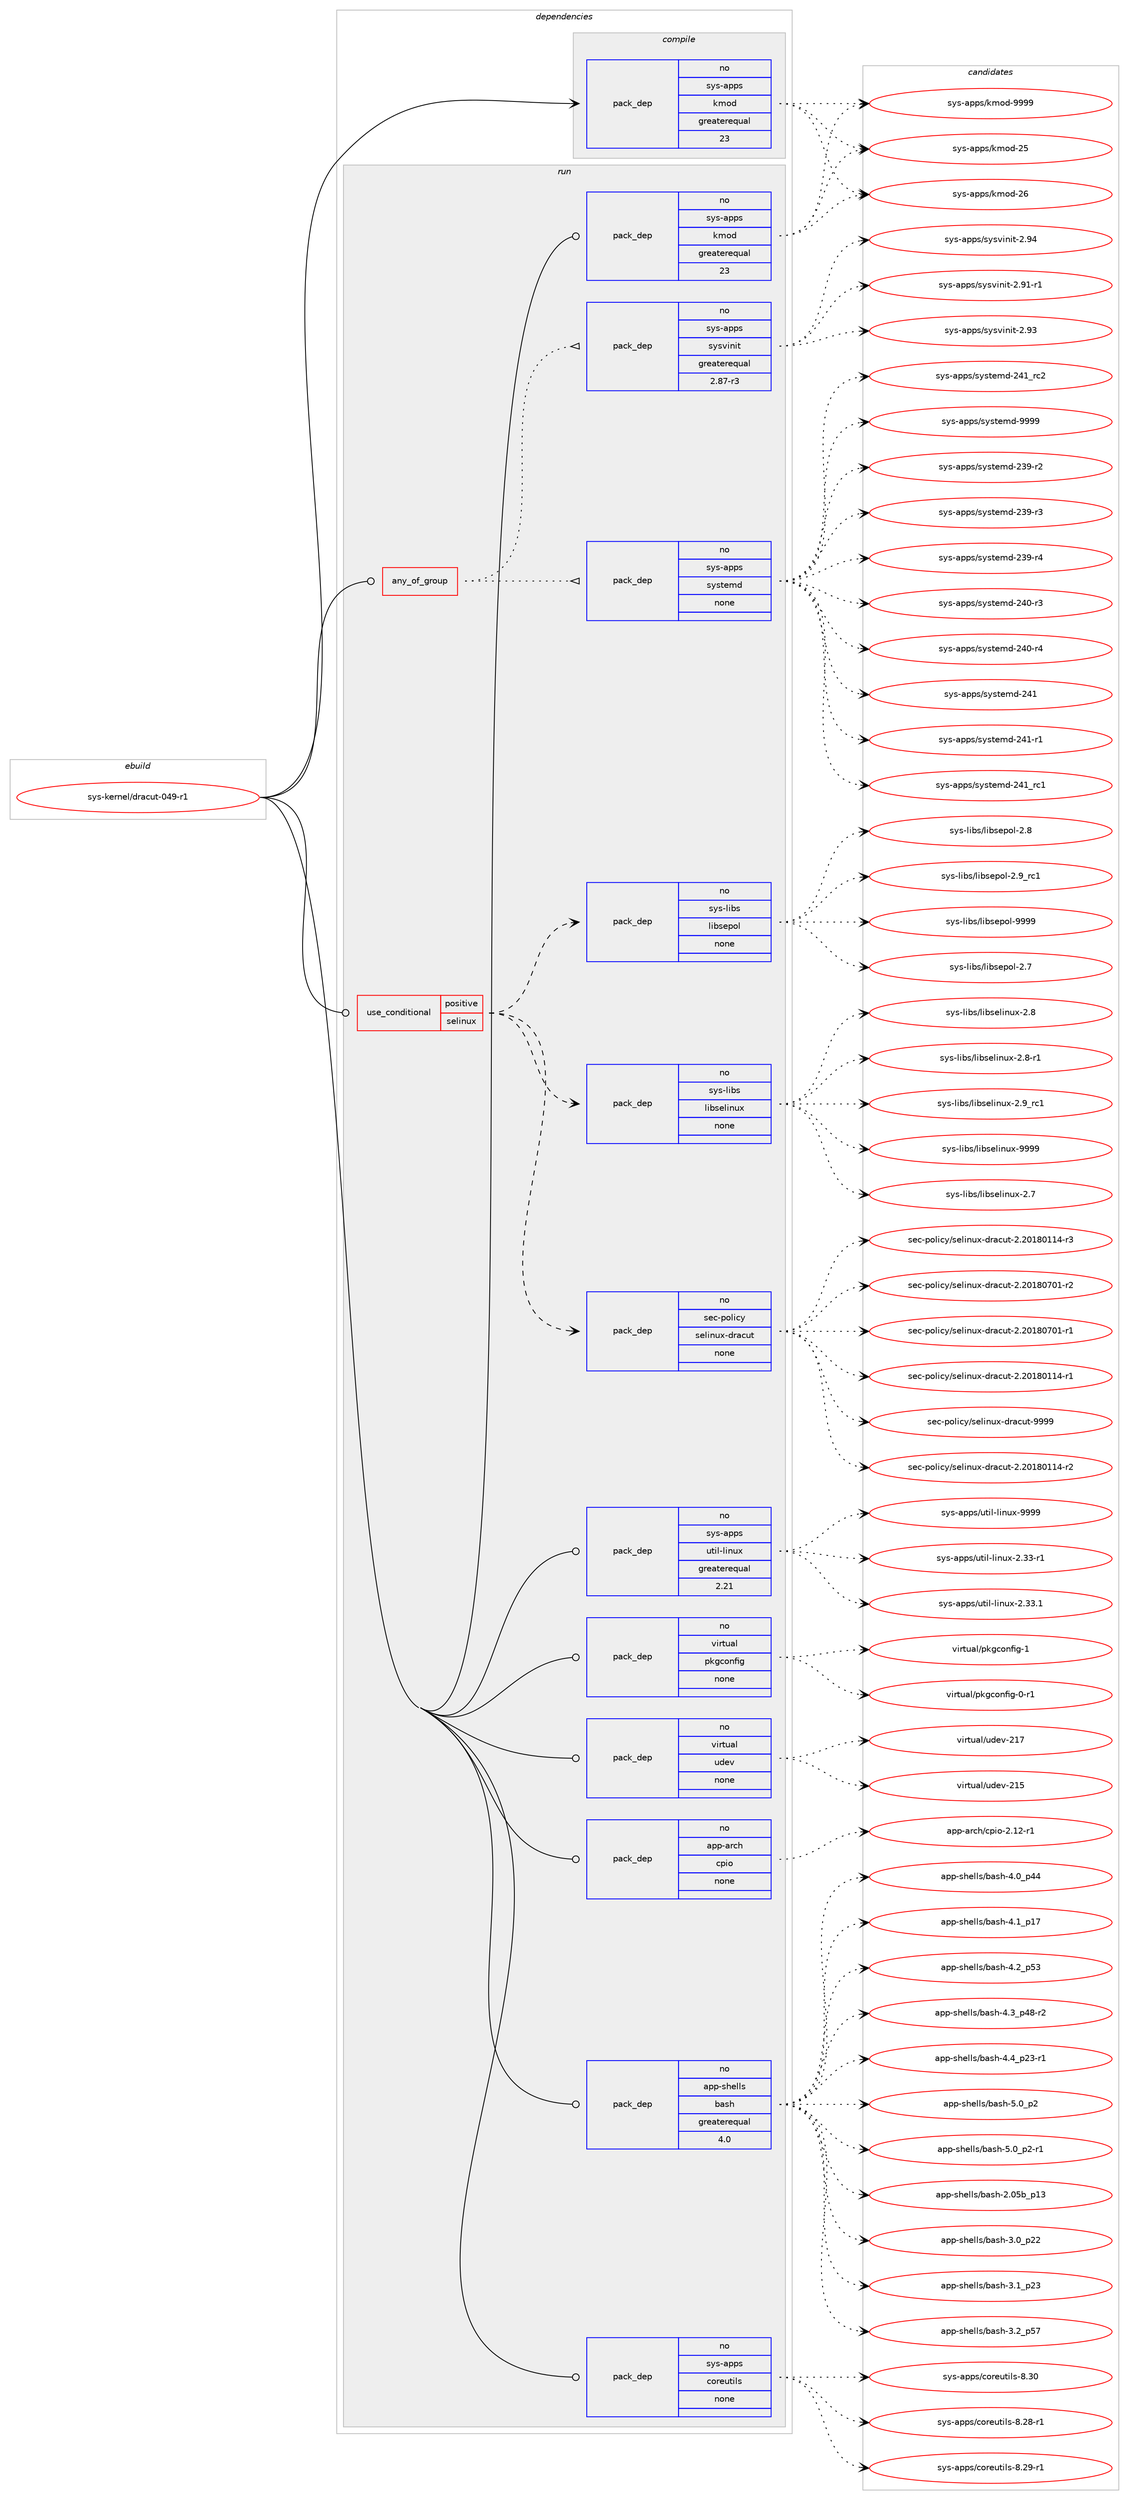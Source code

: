 digraph prolog {

# *************
# Graph options
# *************

newrank=true;
concentrate=true;
compound=true;
graph [rankdir=LR,fontname=Helvetica,fontsize=10,ranksep=1.5];#, ranksep=2.5, nodesep=0.2];
edge  [arrowhead=vee];
node  [fontname=Helvetica,fontsize=10];

# **********
# The ebuild
# **********

subgraph cluster_leftcol {
color=gray;
rank=same;
label=<<i>ebuild</i>>;
id [label="sys-kernel/dracut-049-r1", color=red, width=4, href="../sys-kernel/dracut-049-r1.svg"];
}

# ****************
# The dependencies
# ****************

subgraph cluster_midcol {
color=gray;
label=<<i>dependencies</i>>;
subgraph cluster_compile {
fillcolor="#eeeeee";
style=filled;
label=<<i>compile</i>>;
subgraph pack1245056 {
dependency1734717 [label=<<TABLE BORDER="0" CELLBORDER="1" CELLSPACING="0" CELLPADDING="4" WIDTH="220"><TR><TD ROWSPAN="6" CELLPADDING="30">pack_dep</TD></TR><TR><TD WIDTH="110">no</TD></TR><TR><TD>sys-apps</TD></TR><TR><TD>kmod</TD></TR><TR><TD>greaterequal</TD></TR><TR><TD>23</TD></TR></TABLE>>, shape=none, color=blue];
}
id:e -> dependency1734717:w [weight=20,style="solid",arrowhead="vee"];
}
subgraph cluster_compileandrun {
fillcolor="#eeeeee";
style=filled;
label=<<i>compile and run</i>>;
}
subgraph cluster_run {
fillcolor="#eeeeee";
style=filled;
label=<<i>run</i>>;
subgraph any27589 {
dependency1734718 [label=<<TABLE BORDER="0" CELLBORDER="1" CELLSPACING="0" CELLPADDING="4"><TR><TD CELLPADDING="10">any_of_group</TD></TR></TABLE>>, shape=none, color=red];subgraph pack1245057 {
dependency1734719 [label=<<TABLE BORDER="0" CELLBORDER="1" CELLSPACING="0" CELLPADDING="4" WIDTH="220"><TR><TD ROWSPAN="6" CELLPADDING="30">pack_dep</TD></TR><TR><TD WIDTH="110">no</TD></TR><TR><TD>sys-apps</TD></TR><TR><TD>sysvinit</TD></TR><TR><TD>greaterequal</TD></TR><TR><TD>2.87-r3</TD></TR></TABLE>>, shape=none, color=blue];
}
dependency1734718:e -> dependency1734719:w [weight=20,style="dotted",arrowhead="oinv"];
subgraph pack1245058 {
dependency1734720 [label=<<TABLE BORDER="0" CELLBORDER="1" CELLSPACING="0" CELLPADDING="4" WIDTH="220"><TR><TD ROWSPAN="6" CELLPADDING="30">pack_dep</TD></TR><TR><TD WIDTH="110">no</TD></TR><TR><TD>sys-apps</TD></TR><TR><TD>systemd</TD></TR><TR><TD>none</TD></TR><TR><TD></TD></TR></TABLE>>, shape=none, color=blue];
}
dependency1734718:e -> dependency1734720:w [weight=20,style="dotted",arrowhead="oinv"];
}
id:e -> dependency1734718:w [weight=20,style="solid",arrowhead="odot"];
subgraph cond461154 {
dependency1734721 [label=<<TABLE BORDER="0" CELLBORDER="1" CELLSPACING="0" CELLPADDING="4"><TR><TD ROWSPAN="3" CELLPADDING="10">use_conditional</TD></TR><TR><TD>positive</TD></TR><TR><TD>selinux</TD></TR></TABLE>>, shape=none, color=red];
subgraph pack1245059 {
dependency1734722 [label=<<TABLE BORDER="0" CELLBORDER="1" CELLSPACING="0" CELLPADDING="4" WIDTH="220"><TR><TD ROWSPAN="6" CELLPADDING="30">pack_dep</TD></TR><TR><TD WIDTH="110">no</TD></TR><TR><TD>sec-policy</TD></TR><TR><TD>selinux-dracut</TD></TR><TR><TD>none</TD></TR><TR><TD></TD></TR></TABLE>>, shape=none, color=blue];
}
dependency1734721:e -> dependency1734722:w [weight=20,style="dashed",arrowhead="vee"];
subgraph pack1245060 {
dependency1734723 [label=<<TABLE BORDER="0" CELLBORDER="1" CELLSPACING="0" CELLPADDING="4" WIDTH="220"><TR><TD ROWSPAN="6" CELLPADDING="30">pack_dep</TD></TR><TR><TD WIDTH="110">no</TD></TR><TR><TD>sys-libs</TD></TR><TR><TD>libselinux</TD></TR><TR><TD>none</TD></TR><TR><TD></TD></TR></TABLE>>, shape=none, color=blue];
}
dependency1734721:e -> dependency1734723:w [weight=20,style="dashed",arrowhead="vee"];
subgraph pack1245061 {
dependency1734724 [label=<<TABLE BORDER="0" CELLBORDER="1" CELLSPACING="0" CELLPADDING="4" WIDTH="220"><TR><TD ROWSPAN="6" CELLPADDING="30">pack_dep</TD></TR><TR><TD WIDTH="110">no</TD></TR><TR><TD>sys-libs</TD></TR><TR><TD>libsepol</TD></TR><TR><TD>none</TD></TR><TR><TD></TD></TR></TABLE>>, shape=none, color=blue];
}
dependency1734721:e -> dependency1734724:w [weight=20,style="dashed",arrowhead="vee"];
}
id:e -> dependency1734721:w [weight=20,style="solid",arrowhead="odot"];
subgraph pack1245062 {
dependency1734725 [label=<<TABLE BORDER="0" CELLBORDER="1" CELLSPACING="0" CELLPADDING="4" WIDTH="220"><TR><TD ROWSPAN="6" CELLPADDING="30">pack_dep</TD></TR><TR><TD WIDTH="110">no</TD></TR><TR><TD>app-arch</TD></TR><TR><TD>cpio</TD></TR><TR><TD>none</TD></TR><TR><TD></TD></TR></TABLE>>, shape=none, color=blue];
}
id:e -> dependency1734725:w [weight=20,style="solid",arrowhead="odot"];
subgraph pack1245063 {
dependency1734726 [label=<<TABLE BORDER="0" CELLBORDER="1" CELLSPACING="0" CELLPADDING="4" WIDTH="220"><TR><TD ROWSPAN="6" CELLPADDING="30">pack_dep</TD></TR><TR><TD WIDTH="110">no</TD></TR><TR><TD>app-shells</TD></TR><TR><TD>bash</TD></TR><TR><TD>greaterequal</TD></TR><TR><TD>4.0</TD></TR></TABLE>>, shape=none, color=blue];
}
id:e -> dependency1734726:w [weight=20,style="solid",arrowhead="odot"];
subgraph pack1245064 {
dependency1734727 [label=<<TABLE BORDER="0" CELLBORDER="1" CELLSPACING="0" CELLPADDING="4" WIDTH="220"><TR><TD ROWSPAN="6" CELLPADDING="30">pack_dep</TD></TR><TR><TD WIDTH="110">no</TD></TR><TR><TD>sys-apps</TD></TR><TR><TD>coreutils</TD></TR><TR><TD>none</TD></TR><TR><TD></TD></TR></TABLE>>, shape=none, color=blue];
}
id:e -> dependency1734727:w [weight=20,style="solid",arrowhead="odot"];
subgraph pack1245065 {
dependency1734728 [label=<<TABLE BORDER="0" CELLBORDER="1" CELLSPACING="0" CELLPADDING="4" WIDTH="220"><TR><TD ROWSPAN="6" CELLPADDING="30">pack_dep</TD></TR><TR><TD WIDTH="110">no</TD></TR><TR><TD>sys-apps</TD></TR><TR><TD>kmod</TD></TR><TR><TD>greaterequal</TD></TR><TR><TD>23</TD></TR></TABLE>>, shape=none, color=blue];
}
id:e -> dependency1734728:w [weight=20,style="solid",arrowhead="odot"];
subgraph pack1245066 {
dependency1734729 [label=<<TABLE BORDER="0" CELLBORDER="1" CELLSPACING="0" CELLPADDING="4" WIDTH="220"><TR><TD ROWSPAN="6" CELLPADDING="30">pack_dep</TD></TR><TR><TD WIDTH="110">no</TD></TR><TR><TD>sys-apps</TD></TR><TR><TD>util-linux</TD></TR><TR><TD>greaterequal</TD></TR><TR><TD>2.21</TD></TR></TABLE>>, shape=none, color=blue];
}
id:e -> dependency1734729:w [weight=20,style="solid",arrowhead="odot"];
subgraph pack1245067 {
dependency1734730 [label=<<TABLE BORDER="0" CELLBORDER="1" CELLSPACING="0" CELLPADDING="4" WIDTH="220"><TR><TD ROWSPAN="6" CELLPADDING="30">pack_dep</TD></TR><TR><TD WIDTH="110">no</TD></TR><TR><TD>virtual</TD></TR><TR><TD>pkgconfig</TD></TR><TR><TD>none</TD></TR><TR><TD></TD></TR></TABLE>>, shape=none, color=blue];
}
id:e -> dependency1734730:w [weight=20,style="solid",arrowhead="odot"];
subgraph pack1245068 {
dependency1734731 [label=<<TABLE BORDER="0" CELLBORDER="1" CELLSPACING="0" CELLPADDING="4" WIDTH="220"><TR><TD ROWSPAN="6" CELLPADDING="30">pack_dep</TD></TR><TR><TD WIDTH="110">no</TD></TR><TR><TD>virtual</TD></TR><TR><TD>udev</TD></TR><TR><TD>none</TD></TR><TR><TD></TD></TR></TABLE>>, shape=none, color=blue];
}
id:e -> dependency1734731:w [weight=20,style="solid",arrowhead="odot"];
}
}

# **************
# The candidates
# **************

subgraph cluster_choices {
rank=same;
color=gray;
label=<<i>candidates</i>>;

subgraph choice1245056 {
color=black;
nodesep=1;
choice115121115459711211211547107109111100455053 [label="sys-apps/kmod-25", color=red, width=4,href="../sys-apps/kmod-25.svg"];
choice115121115459711211211547107109111100455054 [label="sys-apps/kmod-26", color=red, width=4,href="../sys-apps/kmod-26.svg"];
choice1151211154597112112115471071091111004557575757 [label="sys-apps/kmod-9999", color=red, width=4,href="../sys-apps/kmod-9999.svg"];
dependency1734717:e -> choice115121115459711211211547107109111100455053:w [style=dotted,weight="100"];
dependency1734717:e -> choice115121115459711211211547107109111100455054:w [style=dotted,weight="100"];
dependency1734717:e -> choice1151211154597112112115471071091111004557575757:w [style=dotted,weight="100"];
}
subgraph choice1245057 {
color=black;
nodesep=1;
choice11512111545971121121154711512111511810511010511645504657494511449 [label="sys-apps/sysvinit-2.91-r1", color=red, width=4,href="../sys-apps/sysvinit-2.91-r1.svg"];
choice1151211154597112112115471151211151181051101051164550465751 [label="sys-apps/sysvinit-2.93", color=red, width=4,href="../sys-apps/sysvinit-2.93.svg"];
choice1151211154597112112115471151211151181051101051164550465752 [label="sys-apps/sysvinit-2.94", color=red, width=4,href="../sys-apps/sysvinit-2.94.svg"];
dependency1734719:e -> choice11512111545971121121154711512111511810511010511645504657494511449:w [style=dotted,weight="100"];
dependency1734719:e -> choice1151211154597112112115471151211151181051101051164550465751:w [style=dotted,weight="100"];
dependency1734719:e -> choice1151211154597112112115471151211151181051101051164550465752:w [style=dotted,weight="100"];
}
subgraph choice1245058 {
color=black;
nodesep=1;
choice115121115459711211211547115121115116101109100455051574511450 [label="sys-apps/systemd-239-r2", color=red, width=4,href="../sys-apps/systemd-239-r2.svg"];
choice115121115459711211211547115121115116101109100455051574511451 [label="sys-apps/systemd-239-r3", color=red, width=4,href="../sys-apps/systemd-239-r3.svg"];
choice115121115459711211211547115121115116101109100455051574511452 [label="sys-apps/systemd-239-r4", color=red, width=4,href="../sys-apps/systemd-239-r4.svg"];
choice115121115459711211211547115121115116101109100455052484511451 [label="sys-apps/systemd-240-r3", color=red, width=4,href="../sys-apps/systemd-240-r3.svg"];
choice115121115459711211211547115121115116101109100455052484511452 [label="sys-apps/systemd-240-r4", color=red, width=4,href="../sys-apps/systemd-240-r4.svg"];
choice11512111545971121121154711512111511610110910045505249 [label="sys-apps/systemd-241", color=red, width=4,href="../sys-apps/systemd-241.svg"];
choice115121115459711211211547115121115116101109100455052494511449 [label="sys-apps/systemd-241-r1", color=red, width=4,href="../sys-apps/systemd-241-r1.svg"];
choice11512111545971121121154711512111511610110910045505249951149949 [label="sys-apps/systemd-241_rc1", color=red, width=4,href="../sys-apps/systemd-241_rc1.svg"];
choice11512111545971121121154711512111511610110910045505249951149950 [label="sys-apps/systemd-241_rc2", color=red, width=4,href="../sys-apps/systemd-241_rc2.svg"];
choice1151211154597112112115471151211151161011091004557575757 [label="sys-apps/systemd-9999", color=red, width=4,href="../sys-apps/systemd-9999.svg"];
dependency1734720:e -> choice115121115459711211211547115121115116101109100455051574511450:w [style=dotted,weight="100"];
dependency1734720:e -> choice115121115459711211211547115121115116101109100455051574511451:w [style=dotted,weight="100"];
dependency1734720:e -> choice115121115459711211211547115121115116101109100455051574511452:w [style=dotted,weight="100"];
dependency1734720:e -> choice115121115459711211211547115121115116101109100455052484511451:w [style=dotted,weight="100"];
dependency1734720:e -> choice115121115459711211211547115121115116101109100455052484511452:w [style=dotted,weight="100"];
dependency1734720:e -> choice11512111545971121121154711512111511610110910045505249:w [style=dotted,weight="100"];
dependency1734720:e -> choice115121115459711211211547115121115116101109100455052494511449:w [style=dotted,weight="100"];
dependency1734720:e -> choice11512111545971121121154711512111511610110910045505249951149949:w [style=dotted,weight="100"];
dependency1734720:e -> choice11512111545971121121154711512111511610110910045505249951149950:w [style=dotted,weight="100"];
dependency1734720:e -> choice1151211154597112112115471151211151161011091004557575757:w [style=dotted,weight="100"];
}
subgraph choice1245059 {
color=black;
nodesep=1;
choice1151019945112111108105991214711510110810511011712045100114979911711645504650484956484949524511449 [label="sec-policy/selinux-dracut-2.20180114-r1", color=red, width=4,href="../sec-policy/selinux-dracut-2.20180114-r1.svg"];
choice1151019945112111108105991214711510110810511011712045100114979911711645504650484956484949524511450 [label="sec-policy/selinux-dracut-2.20180114-r2", color=red, width=4,href="../sec-policy/selinux-dracut-2.20180114-r2.svg"];
choice1151019945112111108105991214711510110810511011712045100114979911711645504650484956484949524511451 [label="sec-policy/selinux-dracut-2.20180114-r3", color=red, width=4,href="../sec-policy/selinux-dracut-2.20180114-r3.svg"];
choice1151019945112111108105991214711510110810511011712045100114979911711645504650484956485548494511449 [label="sec-policy/selinux-dracut-2.20180701-r1", color=red, width=4,href="../sec-policy/selinux-dracut-2.20180701-r1.svg"];
choice1151019945112111108105991214711510110810511011712045100114979911711645504650484956485548494511450 [label="sec-policy/selinux-dracut-2.20180701-r2", color=red, width=4,href="../sec-policy/selinux-dracut-2.20180701-r2.svg"];
choice115101994511211110810599121471151011081051101171204510011497991171164557575757 [label="sec-policy/selinux-dracut-9999", color=red, width=4,href="../sec-policy/selinux-dracut-9999.svg"];
dependency1734722:e -> choice1151019945112111108105991214711510110810511011712045100114979911711645504650484956484949524511449:w [style=dotted,weight="100"];
dependency1734722:e -> choice1151019945112111108105991214711510110810511011712045100114979911711645504650484956484949524511450:w [style=dotted,weight="100"];
dependency1734722:e -> choice1151019945112111108105991214711510110810511011712045100114979911711645504650484956484949524511451:w [style=dotted,weight="100"];
dependency1734722:e -> choice1151019945112111108105991214711510110810511011712045100114979911711645504650484956485548494511449:w [style=dotted,weight="100"];
dependency1734722:e -> choice1151019945112111108105991214711510110810511011712045100114979911711645504650484956485548494511450:w [style=dotted,weight="100"];
dependency1734722:e -> choice115101994511211110810599121471151011081051101171204510011497991171164557575757:w [style=dotted,weight="100"];
}
subgraph choice1245060 {
color=black;
nodesep=1;
choice1151211154510810598115471081059811510110810511011712045504655 [label="sys-libs/libselinux-2.7", color=red, width=4,href="../sys-libs/libselinux-2.7.svg"];
choice1151211154510810598115471081059811510110810511011712045504656 [label="sys-libs/libselinux-2.8", color=red, width=4,href="../sys-libs/libselinux-2.8.svg"];
choice11512111545108105981154710810598115101108105110117120455046564511449 [label="sys-libs/libselinux-2.8-r1", color=red, width=4,href="../sys-libs/libselinux-2.8-r1.svg"];
choice1151211154510810598115471081059811510110810511011712045504657951149949 [label="sys-libs/libselinux-2.9_rc1", color=red, width=4,href="../sys-libs/libselinux-2.9_rc1.svg"];
choice115121115451081059811547108105981151011081051101171204557575757 [label="sys-libs/libselinux-9999", color=red, width=4,href="../sys-libs/libselinux-9999.svg"];
dependency1734723:e -> choice1151211154510810598115471081059811510110810511011712045504655:w [style=dotted,weight="100"];
dependency1734723:e -> choice1151211154510810598115471081059811510110810511011712045504656:w [style=dotted,weight="100"];
dependency1734723:e -> choice11512111545108105981154710810598115101108105110117120455046564511449:w [style=dotted,weight="100"];
dependency1734723:e -> choice1151211154510810598115471081059811510110810511011712045504657951149949:w [style=dotted,weight="100"];
dependency1734723:e -> choice115121115451081059811547108105981151011081051101171204557575757:w [style=dotted,weight="100"];
}
subgraph choice1245061 {
color=black;
nodesep=1;
choice1151211154510810598115471081059811510111211110845504655 [label="sys-libs/libsepol-2.7", color=red, width=4,href="../sys-libs/libsepol-2.7.svg"];
choice1151211154510810598115471081059811510111211110845504656 [label="sys-libs/libsepol-2.8", color=red, width=4,href="../sys-libs/libsepol-2.8.svg"];
choice1151211154510810598115471081059811510111211110845504657951149949 [label="sys-libs/libsepol-2.9_rc1", color=red, width=4,href="../sys-libs/libsepol-2.9_rc1.svg"];
choice115121115451081059811547108105981151011121111084557575757 [label="sys-libs/libsepol-9999", color=red, width=4,href="../sys-libs/libsepol-9999.svg"];
dependency1734724:e -> choice1151211154510810598115471081059811510111211110845504655:w [style=dotted,weight="100"];
dependency1734724:e -> choice1151211154510810598115471081059811510111211110845504656:w [style=dotted,weight="100"];
dependency1734724:e -> choice1151211154510810598115471081059811510111211110845504657951149949:w [style=dotted,weight="100"];
dependency1734724:e -> choice115121115451081059811547108105981151011121111084557575757:w [style=dotted,weight="100"];
}
subgraph choice1245062 {
color=black;
nodesep=1;
choice97112112459711499104479911210511145504649504511449 [label="app-arch/cpio-2.12-r1", color=red, width=4,href="../app-arch/cpio-2.12-r1.svg"];
dependency1734725:e -> choice97112112459711499104479911210511145504649504511449:w [style=dotted,weight="100"];
}
subgraph choice1245063 {
color=black;
nodesep=1;
choice9711211245115104101108108115479897115104455046485398951124951 [label="app-shells/bash-2.05b_p13", color=red, width=4,href="../app-shells/bash-2.05b_p13.svg"];
choice971121124511510410110810811547989711510445514648951125050 [label="app-shells/bash-3.0_p22", color=red, width=4,href="../app-shells/bash-3.0_p22.svg"];
choice971121124511510410110810811547989711510445514649951125051 [label="app-shells/bash-3.1_p23", color=red, width=4,href="../app-shells/bash-3.1_p23.svg"];
choice971121124511510410110810811547989711510445514650951125355 [label="app-shells/bash-3.2_p57", color=red, width=4,href="../app-shells/bash-3.2_p57.svg"];
choice971121124511510410110810811547989711510445524648951125252 [label="app-shells/bash-4.0_p44", color=red, width=4,href="../app-shells/bash-4.0_p44.svg"];
choice971121124511510410110810811547989711510445524649951124955 [label="app-shells/bash-4.1_p17", color=red, width=4,href="../app-shells/bash-4.1_p17.svg"];
choice971121124511510410110810811547989711510445524650951125351 [label="app-shells/bash-4.2_p53", color=red, width=4,href="../app-shells/bash-4.2_p53.svg"];
choice9711211245115104101108108115479897115104455246519511252564511450 [label="app-shells/bash-4.3_p48-r2", color=red, width=4,href="../app-shells/bash-4.3_p48-r2.svg"];
choice9711211245115104101108108115479897115104455246529511250514511449 [label="app-shells/bash-4.4_p23-r1", color=red, width=4,href="../app-shells/bash-4.4_p23-r1.svg"];
choice9711211245115104101108108115479897115104455346489511250 [label="app-shells/bash-5.0_p2", color=red, width=4,href="../app-shells/bash-5.0_p2.svg"];
choice97112112451151041011081081154798971151044553464895112504511449 [label="app-shells/bash-5.0_p2-r1", color=red, width=4,href="../app-shells/bash-5.0_p2-r1.svg"];
dependency1734726:e -> choice9711211245115104101108108115479897115104455046485398951124951:w [style=dotted,weight="100"];
dependency1734726:e -> choice971121124511510410110810811547989711510445514648951125050:w [style=dotted,weight="100"];
dependency1734726:e -> choice971121124511510410110810811547989711510445514649951125051:w [style=dotted,weight="100"];
dependency1734726:e -> choice971121124511510410110810811547989711510445514650951125355:w [style=dotted,weight="100"];
dependency1734726:e -> choice971121124511510410110810811547989711510445524648951125252:w [style=dotted,weight="100"];
dependency1734726:e -> choice971121124511510410110810811547989711510445524649951124955:w [style=dotted,weight="100"];
dependency1734726:e -> choice971121124511510410110810811547989711510445524650951125351:w [style=dotted,weight="100"];
dependency1734726:e -> choice9711211245115104101108108115479897115104455246519511252564511450:w [style=dotted,weight="100"];
dependency1734726:e -> choice9711211245115104101108108115479897115104455246529511250514511449:w [style=dotted,weight="100"];
dependency1734726:e -> choice9711211245115104101108108115479897115104455346489511250:w [style=dotted,weight="100"];
dependency1734726:e -> choice97112112451151041011081081154798971151044553464895112504511449:w [style=dotted,weight="100"];
}
subgraph choice1245064 {
color=black;
nodesep=1;
choice1151211154597112112115479911111410111711610510811545564650564511449 [label="sys-apps/coreutils-8.28-r1", color=red, width=4,href="../sys-apps/coreutils-8.28-r1.svg"];
choice1151211154597112112115479911111410111711610510811545564650574511449 [label="sys-apps/coreutils-8.29-r1", color=red, width=4,href="../sys-apps/coreutils-8.29-r1.svg"];
choice115121115459711211211547991111141011171161051081154556465148 [label="sys-apps/coreutils-8.30", color=red, width=4,href="../sys-apps/coreutils-8.30.svg"];
dependency1734727:e -> choice1151211154597112112115479911111410111711610510811545564650564511449:w [style=dotted,weight="100"];
dependency1734727:e -> choice1151211154597112112115479911111410111711610510811545564650574511449:w [style=dotted,weight="100"];
dependency1734727:e -> choice115121115459711211211547991111141011171161051081154556465148:w [style=dotted,weight="100"];
}
subgraph choice1245065 {
color=black;
nodesep=1;
choice115121115459711211211547107109111100455053 [label="sys-apps/kmod-25", color=red, width=4,href="../sys-apps/kmod-25.svg"];
choice115121115459711211211547107109111100455054 [label="sys-apps/kmod-26", color=red, width=4,href="../sys-apps/kmod-26.svg"];
choice1151211154597112112115471071091111004557575757 [label="sys-apps/kmod-9999", color=red, width=4,href="../sys-apps/kmod-9999.svg"];
dependency1734728:e -> choice115121115459711211211547107109111100455053:w [style=dotted,weight="100"];
dependency1734728:e -> choice115121115459711211211547107109111100455054:w [style=dotted,weight="100"];
dependency1734728:e -> choice1151211154597112112115471071091111004557575757:w [style=dotted,weight="100"];
}
subgraph choice1245066 {
color=black;
nodesep=1;
choice1151211154597112112115471171161051084510810511011712045504651514511449 [label="sys-apps/util-linux-2.33-r1", color=red, width=4,href="../sys-apps/util-linux-2.33-r1.svg"];
choice1151211154597112112115471171161051084510810511011712045504651514649 [label="sys-apps/util-linux-2.33.1", color=red, width=4,href="../sys-apps/util-linux-2.33.1.svg"];
choice115121115459711211211547117116105108451081051101171204557575757 [label="sys-apps/util-linux-9999", color=red, width=4,href="../sys-apps/util-linux-9999.svg"];
dependency1734729:e -> choice1151211154597112112115471171161051084510810511011712045504651514511449:w [style=dotted,weight="100"];
dependency1734729:e -> choice1151211154597112112115471171161051084510810511011712045504651514649:w [style=dotted,weight="100"];
dependency1734729:e -> choice115121115459711211211547117116105108451081051101171204557575757:w [style=dotted,weight="100"];
}
subgraph choice1245067 {
color=black;
nodesep=1;
choice11810511411611797108471121071039911111010210510345484511449 [label="virtual/pkgconfig-0-r1", color=red, width=4,href="../virtual/pkgconfig-0-r1.svg"];
choice1181051141161179710847112107103991111101021051034549 [label="virtual/pkgconfig-1", color=red, width=4,href="../virtual/pkgconfig-1.svg"];
dependency1734730:e -> choice11810511411611797108471121071039911111010210510345484511449:w [style=dotted,weight="100"];
dependency1734730:e -> choice1181051141161179710847112107103991111101021051034549:w [style=dotted,weight="100"];
}
subgraph choice1245068 {
color=black;
nodesep=1;
choice118105114116117971084711710010111845504953 [label="virtual/udev-215", color=red, width=4,href="../virtual/udev-215.svg"];
choice118105114116117971084711710010111845504955 [label="virtual/udev-217", color=red, width=4,href="../virtual/udev-217.svg"];
dependency1734731:e -> choice118105114116117971084711710010111845504953:w [style=dotted,weight="100"];
dependency1734731:e -> choice118105114116117971084711710010111845504955:w [style=dotted,weight="100"];
}
}

}
